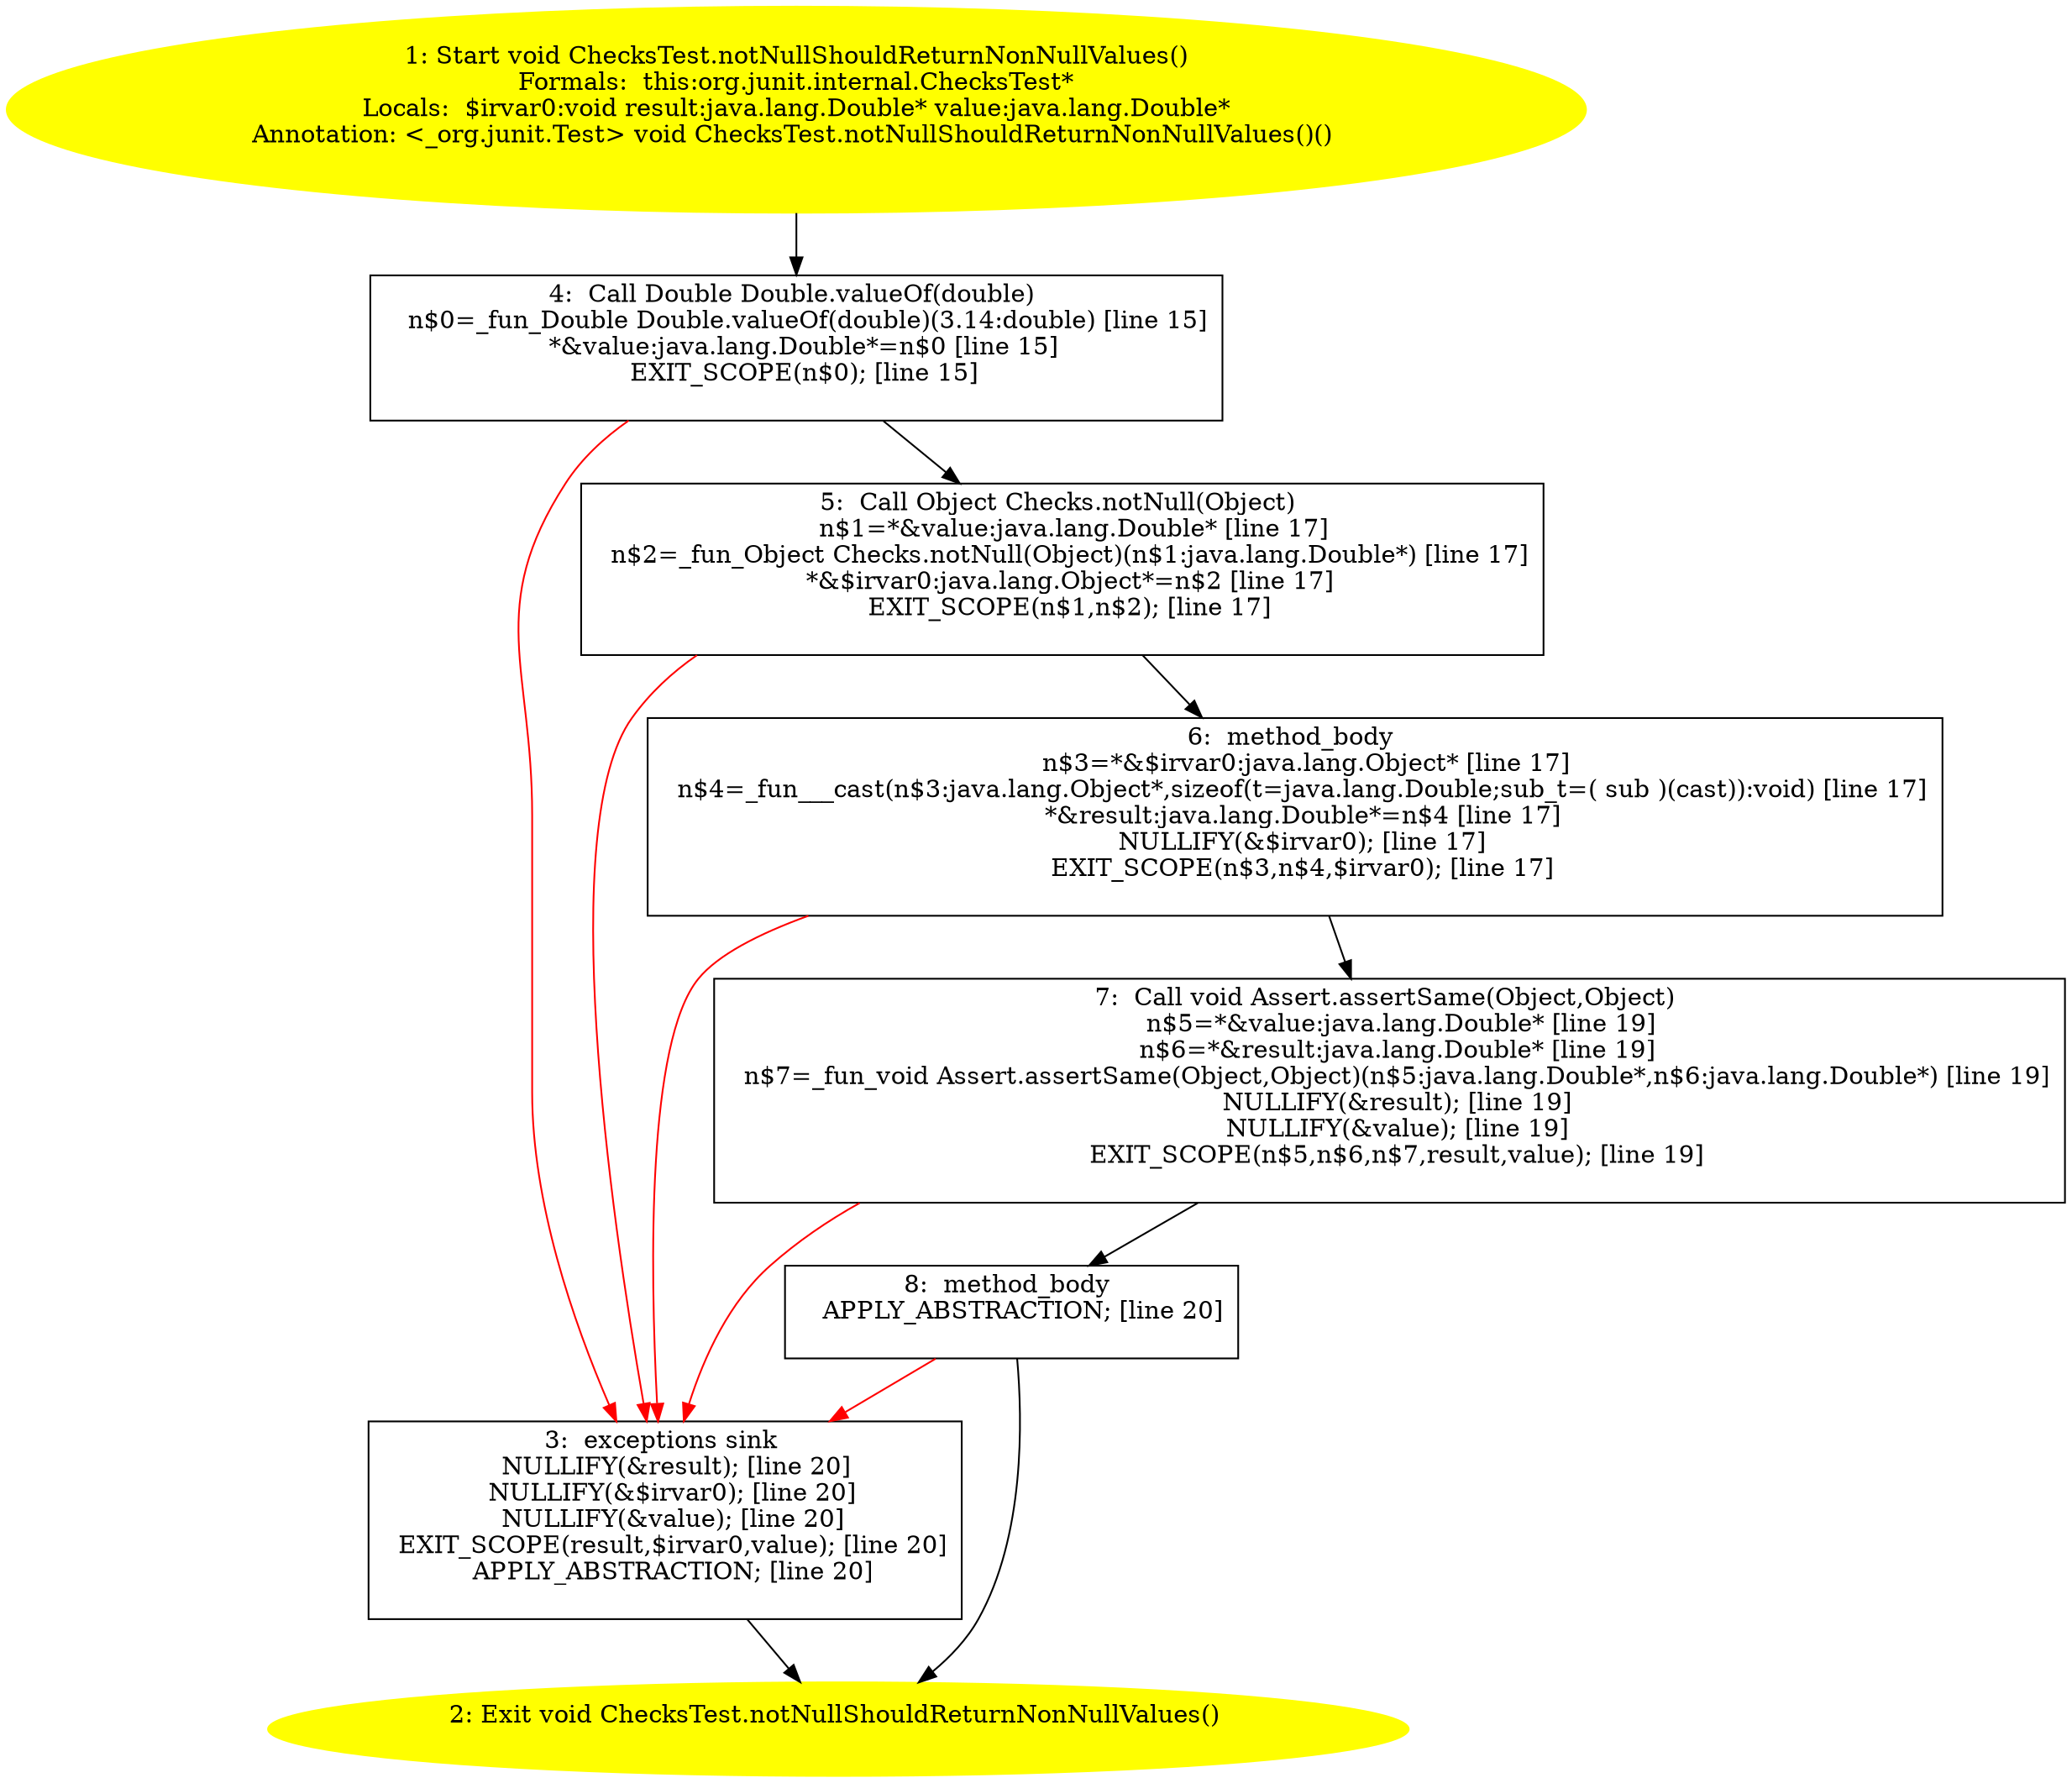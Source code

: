/* @generated */
digraph cfg {
"org.junit.internal.ChecksTest.notNullShouldReturnNonNullValues():void.dc0182f0394e884cc01e9a977f4f87cf_1" [label="1: Start void ChecksTest.notNullShouldReturnNonNullValues()\nFormals:  this:org.junit.internal.ChecksTest*\nLocals:  $irvar0:void result:java.lang.Double* value:java.lang.Double*\nAnnotation: <_org.junit.Test> void ChecksTest.notNullShouldReturnNonNullValues()() \n  " color=yellow style=filled]
	

	 "org.junit.internal.ChecksTest.notNullShouldReturnNonNullValues():void.dc0182f0394e884cc01e9a977f4f87cf_1" -> "org.junit.internal.ChecksTest.notNullShouldReturnNonNullValues():void.dc0182f0394e884cc01e9a977f4f87cf_4" ;
"org.junit.internal.ChecksTest.notNullShouldReturnNonNullValues():void.dc0182f0394e884cc01e9a977f4f87cf_2" [label="2: Exit void ChecksTest.notNullShouldReturnNonNullValues() \n  " color=yellow style=filled]
	

"org.junit.internal.ChecksTest.notNullShouldReturnNonNullValues():void.dc0182f0394e884cc01e9a977f4f87cf_3" [label="3:  exceptions sink \n   NULLIFY(&result); [line 20]\n  NULLIFY(&$irvar0); [line 20]\n  NULLIFY(&value); [line 20]\n  EXIT_SCOPE(result,$irvar0,value); [line 20]\n  APPLY_ABSTRACTION; [line 20]\n " shape="box"]
	

	 "org.junit.internal.ChecksTest.notNullShouldReturnNonNullValues():void.dc0182f0394e884cc01e9a977f4f87cf_3" -> "org.junit.internal.ChecksTest.notNullShouldReturnNonNullValues():void.dc0182f0394e884cc01e9a977f4f87cf_2" ;
"org.junit.internal.ChecksTest.notNullShouldReturnNonNullValues():void.dc0182f0394e884cc01e9a977f4f87cf_4" [label="4:  Call Double Double.valueOf(double) \n   n$0=_fun_Double Double.valueOf(double)(3.14:double) [line 15]\n  *&value:java.lang.Double*=n$0 [line 15]\n  EXIT_SCOPE(n$0); [line 15]\n " shape="box"]
	

	 "org.junit.internal.ChecksTest.notNullShouldReturnNonNullValues():void.dc0182f0394e884cc01e9a977f4f87cf_4" -> "org.junit.internal.ChecksTest.notNullShouldReturnNonNullValues():void.dc0182f0394e884cc01e9a977f4f87cf_5" ;
	 "org.junit.internal.ChecksTest.notNullShouldReturnNonNullValues():void.dc0182f0394e884cc01e9a977f4f87cf_4" -> "org.junit.internal.ChecksTest.notNullShouldReturnNonNullValues():void.dc0182f0394e884cc01e9a977f4f87cf_3" [color="red" ];
"org.junit.internal.ChecksTest.notNullShouldReturnNonNullValues():void.dc0182f0394e884cc01e9a977f4f87cf_5" [label="5:  Call Object Checks.notNull(Object) \n   n$1=*&value:java.lang.Double* [line 17]\n  n$2=_fun_Object Checks.notNull(Object)(n$1:java.lang.Double*) [line 17]\n  *&$irvar0:java.lang.Object*=n$2 [line 17]\n  EXIT_SCOPE(n$1,n$2); [line 17]\n " shape="box"]
	

	 "org.junit.internal.ChecksTest.notNullShouldReturnNonNullValues():void.dc0182f0394e884cc01e9a977f4f87cf_5" -> "org.junit.internal.ChecksTest.notNullShouldReturnNonNullValues():void.dc0182f0394e884cc01e9a977f4f87cf_6" ;
	 "org.junit.internal.ChecksTest.notNullShouldReturnNonNullValues():void.dc0182f0394e884cc01e9a977f4f87cf_5" -> "org.junit.internal.ChecksTest.notNullShouldReturnNonNullValues():void.dc0182f0394e884cc01e9a977f4f87cf_3" [color="red" ];
"org.junit.internal.ChecksTest.notNullShouldReturnNonNullValues():void.dc0182f0394e884cc01e9a977f4f87cf_6" [label="6:  method_body \n   n$3=*&$irvar0:java.lang.Object* [line 17]\n  n$4=_fun___cast(n$3:java.lang.Object*,sizeof(t=java.lang.Double;sub_t=( sub )(cast)):void) [line 17]\n  *&result:java.lang.Double*=n$4 [line 17]\n  NULLIFY(&$irvar0); [line 17]\n  EXIT_SCOPE(n$3,n$4,$irvar0); [line 17]\n " shape="box"]
	

	 "org.junit.internal.ChecksTest.notNullShouldReturnNonNullValues():void.dc0182f0394e884cc01e9a977f4f87cf_6" -> "org.junit.internal.ChecksTest.notNullShouldReturnNonNullValues():void.dc0182f0394e884cc01e9a977f4f87cf_7" ;
	 "org.junit.internal.ChecksTest.notNullShouldReturnNonNullValues():void.dc0182f0394e884cc01e9a977f4f87cf_6" -> "org.junit.internal.ChecksTest.notNullShouldReturnNonNullValues():void.dc0182f0394e884cc01e9a977f4f87cf_3" [color="red" ];
"org.junit.internal.ChecksTest.notNullShouldReturnNonNullValues():void.dc0182f0394e884cc01e9a977f4f87cf_7" [label="7:  Call void Assert.assertSame(Object,Object) \n   n$5=*&value:java.lang.Double* [line 19]\n  n$6=*&result:java.lang.Double* [line 19]\n  n$7=_fun_void Assert.assertSame(Object,Object)(n$5:java.lang.Double*,n$6:java.lang.Double*) [line 19]\n  NULLIFY(&result); [line 19]\n  NULLIFY(&value); [line 19]\n  EXIT_SCOPE(n$5,n$6,n$7,result,value); [line 19]\n " shape="box"]
	

	 "org.junit.internal.ChecksTest.notNullShouldReturnNonNullValues():void.dc0182f0394e884cc01e9a977f4f87cf_7" -> "org.junit.internal.ChecksTest.notNullShouldReturnNonNullValues():void.dc0182f0394e884cc01e9a977f4f87cf_8" ;
	 "org.junit.internal.ChecksTest.notNullShouldReturnNonNullValues():void.dc0182f0394e884cc01e9a977f4f87cf_7" -> "org.junit.internal.ChecksTest.notNullShouldReturnNonNullValues():void.dc0182f0394e884cc01e9a977f4f87cf_3" [color="red" ];
"org.junit.internal.ChecksTest.notNullShouldReturnNonNullValues():void.dc0182f0394e884cc01e9a977f4f87cf_8" [label="8:  method_body \n   APPLY_ABSTRACTION; [line 20]\n " shape="box"]
	

	 "org.junit.internal.ChecksTest.notNullShouldReturnNonNullValues():void.dc0182f0394e884cc01e9a977f4f87cf_8" -> "org.junit.internal.ChecksTest.notNullShouldReturnNonNullValues():void.dc0182f0394e884cc01e9a977f4f87cf_2" ;
	 "org.junit.internal.ChecksTest.notNullShouldReturnNonNullValues():void.dc0182f0394e884cc01e9a977f4f87cf_8" -> "org.junit.internal.ChecksTest.notNullShouldReturnNonNullValues():void.dc0182f0394e884cc01e9a977f4f87cf_3" [color="red" ];
}
